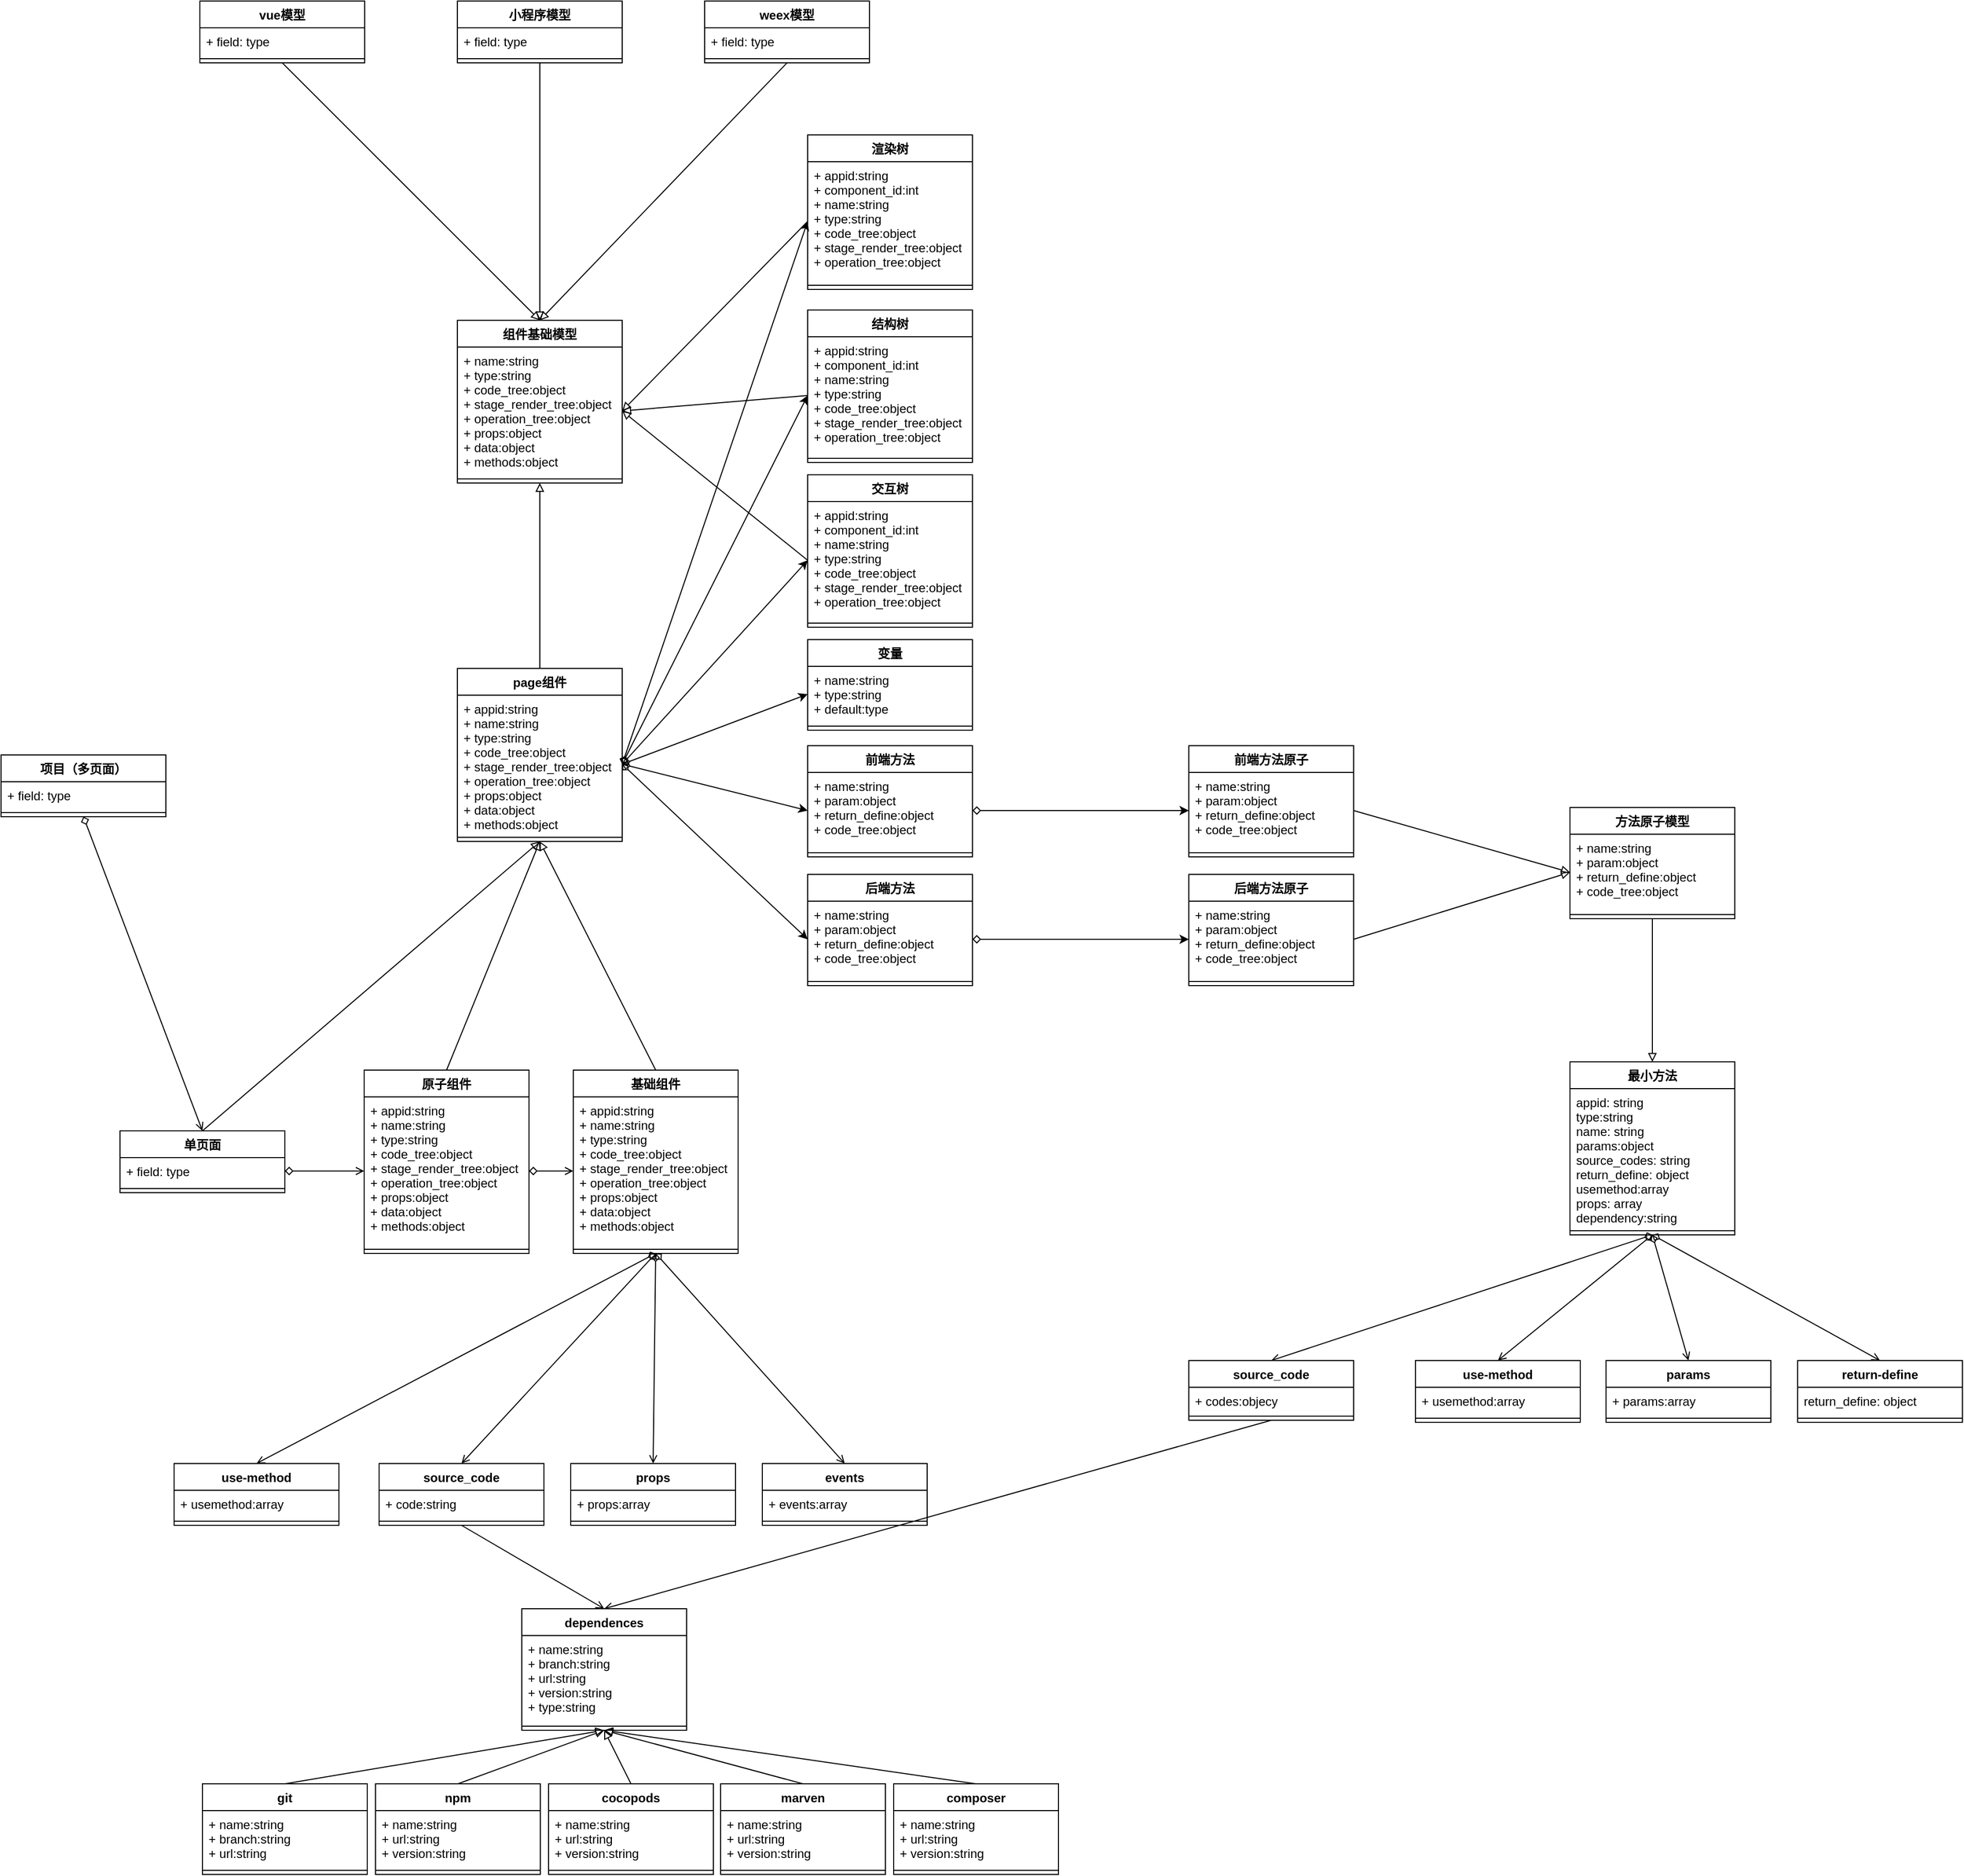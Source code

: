 <mxfile pages="1" version="11.2.9" type="github"><diagram id="1Eqe6gp7ufNqolLLPMNQ" name="第 1 页"><mxGraphModel dx="1113" dy="722" grid="1" gridSize="10" guides="1" tooltips="1" connect="1" arrows="1" fold="1" page="1" pageScale="1" pageWidth="3300" pageHeight="4681" math="0" shadow="0"><root><mxCell id="0"/><mxCell id="1" parent="0"/><mxCell id="p043hV7XD6bVsteUiYf1-1" value="组件基础模型" style="swimlane;fontStyle=1;align=center;verticalAlign=top;childLayout=stackLayout;horizontal=1;startSize=26;horizontalStack=0;resizeParent=1;resizeParentMax=0;resizeLast=0;collapsible=1;marginBottom=0;" vertex="1" parent="1"><mxGeometry x="1670" y="980" width="160" height="158" as="geometry"><mxRectangle x="1670" y="980" width="80" height="26" as="alternateBounds"/></mxGeometry></mxCell><mxCell id="p043hV7XD6bVsteUiYf1-2" value="+ name:string&#10;+ type:string&#10;+ code_tree:object&#10;+ stage_render_tree:object&#10;+ operation_tree:object&#10;+ props:object&#10;+ data:object&#10;+ methods:object" style="text;strokeColor=none;fillColor=none;align=left;verticalAlign=top;spacingLeft=4;spacingRight=4;overflow=hidden;rotatable=0;points=[[0,0.5],[1,0.5]];portConstraint=eastwest;" vertex="1" parent="p043hV7XD6bVsteUiYf1-1"><mxGeometry y="26" width="160" height="124" as="geometry"/></mxCell><mxCell id="p043hV7XD6bVsteUiYf1-3" value="" style="line;strokeWidth=1;fillColor=none;align=left;verticalAlign=middle;spacingTop=-1;spacingLeft=3;spacingRight=3;rotatable=0;labelPosition=right;points=[];portConstraint=eastwest;" vertex="1" parent="p043hV7XD6bVsteUiYf1-1"><mxGeometry y="150" width="160" height="8" as="geometry"/></mxCell><mxCell id="p043hV7XD6bVsteUiYf1-18" style="rounded=0;orthogonalLoop=1;jettySize=auto;html=1;exitX=0.5;exitY=1;exitDx=0;exitDy=0;entryX=0.5;entryY=0;entryDx=0;entryDy=0;endArrow=block;endFill=0;" edge="1" parent="1" source="p043hV7XD6bVsteUiYf1-5" target="p043hV7XD6bVsteUiYf1-1"><mxGeometry relative="1" as="geometry"/></mxCell><mxCell id="p043hV7XD6bVsteUiYf1-5" value="vue模型" style="swimlane;fontStyle=1;align=center;verticalAlign=top;childLayout=stackLayout;horizontal=1;startSize=26;horizontalStack=0;resizeParent=1;resizeParentMax=0;resizeLast=0;collapsible=1;marginBottom=0;" vertex="1" parent="1"><mxGeometry x="1420" y="670" width="160" height="60" as="geometry"><mxRectangle x="1670" y="980" width="80" height="26" as="alternateBounds"/></mxGeometry></mxCell><mxCell id="p043hV7XD6bVsteUiYf1-6" value="+ field: type" style="text;strokeColor=none;fillColor=none;align=left;verticalAlign=top;spacingLeft=4;spacingRight=4;overflow=hidden;rotatable=0;points=[[0,0.5],[1,0.5]];portConstraint=eastwest;" vertex="1" parent="p043hV7XD6bVsteUiYf1-5"><mxGeometry y="26" width="160" height="26" as="geometry"/></mxCell><mxCell id="p043hV7XD6bVsteUiYf1-7" value="" style="line;strokeWidth=1;fillColor=none;align=left;verticalAlign=middle;spacingTop=-1;spacingLeft=3;spacingRight=3;rotatable=0;labelPosition=right;points=[];portConstraint=eastwest;" vertex="1" parent="p043hV7XD6bVsteUiYf1-5"><mxGeometry y="52" width="160" height="8" as="geometry"/></mxCell><mxCell id="p043hV7XD6bVsteUiYf1-20" style="edgeStyle=none;rounded=0;orthogonalLoop=1;jettySize=auto;html=1;exitX=0.5;exitY=1;exitDx=0;exitDy=0;endArrow=block;endFill=0;" edge="1" parent="1" source="p043hV7XD6bVsteUiYf1-9" target="p043hV7XD6bVsteUiYf1-1"><mxGeometry relative="1" as="geometry"/></mxCell><mxCell id="p043hV7XD6bVsteUiYf1-9" value="小程序模型" style="swimlane;fontStyle=1;align=center;verticalAlign=top;childLayout=stackLayout;horizontal=1;startSize=26;horizontalStack=0;resizeParent=1;resizeParentMax=0;resizeLast=0;collapsible=1;marginBottom=0;" vertex="1" parent="1"><mxGeometry x="1670" y="670" width="160" height="60" as="geometry"><mxRectangle x="1670" y="980" width="80" height="26" as="alternateBounds"/></mxGeometry></mxCell><mxCell id="p043hV7XD6bVsteUiYf1-10" value="+ field: type" style="text;strokeColor=none;fillColor=none;align=left;verticalAlign=top;spacingLeft=4;spacingRight=4;overflow=hidden;rotatable=0;points=[[0,0.5],[1,0.5]];portConstraint=eastwest;" vertex="1" parent="p043hV7XD6bVsteUiYf1-9"><mxGeometry y="26" width="160" height="26" as="geometry"/></mxCell><mxCell id="p043hV7XD6bVsteUiYf1-11" value="" style="line;strokeWidth=1;fillColor=none;align=left;verticalAlign=middle;spacingTop=-1;spacingLeft=3;spacingRight=3;rotatable=0;labelPosition=right;points=[];portConstraint=eastwest;" vertex="1" parent="p043hV7XD6bVsteUiYf1-9"><mxGeometry y="52" width="160" height="8" as="geometry"/></mxCell><mxCell id="p043hV7XD6bVsteUiYf1-21" style="edgeStyle=none;rounded=0;orthogonalLoop=1;jettySize=auto;html=1;exitX=0.5;exitY=1;exitDx=0;exitDy=0;endArrow=block;endFill=0;" edge="1" parent="1" source="p043hV7XD6bVsteUiYf1-13"><mxGeometry relative="1" as="geometry"><mxPoint x="1750" y="980" as="targetPoint"/></mxGeometry></mxCell><mxCell id="p043hV7XD6bVsteUiYf1-13" value="weex模型" style="swimlane;fontStyle=1;align=center;verticalAlign=top;childLayout=stackLayout;horizontal=1;startSize=26;horizontalStack=0;resizeParent=1;resizeParentMax=0;resizeLast=0;collapsible=1;marginBottom=0;" vertex="1" parent="1"><mxGeometry x="1910" y="670" width="160" height="60" as="geometry"><mxRectangle x="1670" y="980" width="80" height="26" as="alternateBounds"/></mxGeometry></mxCell><mxCell id="p043hV7XD6bVsteUiYf1-14" value="+ field: type" style="text;strokeColor=none;fillColor=none;align=left;verticalAlign=top;spacingLeft=4;spacingRight=4;overflow=hidden;rotatable=0;points=[[0,0.5],[1,0.5]];portConstraint=eastwest;" vertex="1" parent="p043hV7XD6bVsteUiYf1-13"><mxGeometry y="26" width="160" height="26" as="geometry"/></mxCell><mxCell id="p043hV7XD6bVsteUiYf1-15" value="" style="line;strokeWidth=1;fillColor=none;align=left;verticalAlign=middle;spacingTop=-1;spacingLeft=3;spacingRight=3;rotatable=0;labelPosition=right;points=[];portConstraint=eastwest;" vertex="1" parent="p043hV7XD6bVsteUiYf1-13"><mxGeometry y="52" width="160" height="8" as="geometry"/></mxCell><mxCell id="p043hV7XD6bVsteUiYf1-26" style="edgeStyle=none;rounded=0;orthogonalLoop=1;jettySize=auto;html=1;exitX=0.5;exitY=0;exitDx=0;exitDy=0;entryX=0.5;entryY=1;entryDx=0;entryDy=0;endArrow=block;endFill=0;" edge="1" parent="1" source="p043hV7XD6bVsteUiYf1-22" target="p043hV7XD6bVsteUiYf1-1"><mxGeometry relative="1" as="geometry"><mxPoint x="1750" y="1066" as="targetPoint"/></mxGeometry></mxCell><mxCell id="p043hV7XD6bVsteUiYf1-22" value="page组件" style="swimlane;fontStyle=1;align=center;verticalAlign=top;childLayout=stackLayout;horizontal=1;startSize=26;horizontalStack=0;resizeParent=1;resizeParentMax=0;resizeLast=0;collapsible=1;marginBottom=0;" vertex="1" parent="1"><mxGeometry x="1670" y="1318" width="160" height="168" as="geometry"><mxRectangle x="1670" y="980" width="80" height="26" as="alternateBounds"/></mxGeometry></mxCell><mxCell id="p043hV7XD6bVsteUiYf1-23" value="+ appid:string&#10;+ name:string&#10;+ type:string&#10;+ code_tree:object&#10;+ stage_render_tree:object&#10;+ operation_tree:object&#10;+ props:object&#10;+ data:object&#10;+ methods:object" style="text;strokeColor=none;fillColor=none;align=left;verticalAlign=top;spacingLeft=4;spacingRight=4;overflow=hidden;rotatable=0;points=[[0,0.5],[1,0.5]];portConstraint=eastwest;" vertex="1" parent="p043hV7XD6bVsteUiYf1-22"><mxGeometry y="26" width="160" height="134" as="geometry"/></mxCell><mxCell id="p043hV7XD6bVsteUiYf1-24" value="" style="line;strokeWidth=1;fillColor=none;align=left;verticalAlign=middle;spacingTop=-1;spacingLeft=3;spacingRight=3;rotatable=0;labelPosition=right;points=[];portConstraint=eastwest;" vertex="1" parent="p043hV7XD6bVsteUiYf1-22"><mxGeometry y="160" width="160" height="8" as="geometry"/></mxCell><mxCell id="p043hV7XD6bVsteUiYf1-39" style="edgeStyle=none;rounded=0;orthogonalLoop=1;jettySize=auto;html=1;exitX=0.5;exitY=0;exitDx=0;exitDy=0;entryX=0.5;entryY=1;entryDx=0;entryDy=0;endArrow=block;endFill=0;" edge="1" parent="1" source="p043hV7XD6bVsteUiYf1-27" target="p043hV7XD6bVsteUiYf1-22"><mxGeometry relative="1" as="geometry"><mxPoint x="1754.96" y="1285.012" as="targetPoint"/></mxGeometry></mxCell><mxCell id="p043hV7XD6bVsteUiYf1-27" value="单页面" style="swimlane;fontStyle=1;align=center;verticalAlign=top;childLayout=stackLayout;horizontal=1;startSize=26;horizontalStack=0;resizeParent=1;resizeParentMax=0;resizeLast=0;collapsible=1;marginBottom=0;" vertex="1" parent="1"><mxGeometry x="1342.5" y="1767" width="160" height="60" as="geometry"><mxRectangle x="1670" y="980" width="80" height="26" as="alternateBounds"/></mxGeometry></mxCell><mxCell id="p043hV7XD6bVsteUiYf1-28" value="+ field: type" style="text;strokeColor=none;fillColor=none;align=left;verticalAlign=top;spacingLeft=4;spacingRight=4;overflow=hidden;rotatable=0;points=[[0,0.5],[1,0.5]];portConstraint=eastwest;" vertex="1" parent="p043hV7XD6bVsteUiYf1-27"><mxGeometry y="26" width="160" height="26" as="geometry"/></mxCell><mxCell id="p043hV7XD6bVsteUiYf1-29" value="" style="line;strokeWidth=1;fillColor=none;align=left;verticalAlign=middle;spacingTop=-1;spacingLeft=3;spacingRight=3;rotatable=0;labelPosition=right;points=[];portConstraint=eastwest;" vertex="1" parent="p043hV7XD6bVsteUiYf1-27"><mxGeometry y="52" width="160" height="8" as="geometry"/></mxCell><mxCell id="p043hV7XD6bVsteUiYf1-40" style="edgeStyle=none;rounded=0;orthogonalLoop=1;jettySize=auto;html=1;exitX=0.5;exitY=0;exitDx=0;exitDy=0;endArrow=block;endFill=0;entryX=0.5;entryY=1;entryDx=0;entryDy=0;" edge="1" parent="1" source="p043hV7XD6bVsteUiYf1-31" target="p043hV7XD6bVsteUiYf1-22"><mxGeometry relative="1" as="geometry"><mxPoint x="1750" y="1410" as="targetPoint"/></mxGeometry></mxCell><mxCell id="p043hV7XD6bVsteUiYf1-45" style="edgeStyle=none;rounded=0;orthogonalLoop=1;jettySize=auto;html=1;exitX=1;exitY=0.5;exitDx=0;exitDy=0;entryX=0;entryY=0.5;entryDx=0;entryDy=0;endArrow=open;endFill=0;startArrow=diamond;startFill=0;" edge="1" parent="1" source="p043hV7XD6bVsteUiYf1-32" target="p043hV7XD6bVsteUiYf1-36"><mxGeometry relative="1" as="geometry"/></mxCell><mxCell id="p043hV7XD6bVsteUiYf1-31" value="原子组件" style="swimlane;fontStyle=1;align=center;verticalAlign=top;childLayout=stackLayout;horizontal=1;startSize=26;horizontalStack=0;resizeParent=1;resizeParentMax=0;resizeLast=0;collapsible=1;marginBottom=0;" vertex="1" parent="1"><mxGeometry x="1579.5" y="1708" width="160" height="178" as="geometry"><mxRectangle x="1670" y="980" width="80" height="26" as="alternateBounds"/></mxGeometry></mxCell><mxCell id="p043hV7XD6bVsteUiYf1-32" value="+ appid:string&#10;+ name:string&#10;+ type:string&#10;+ code_tree:object&#10;+ stage_render_tree:object&#10;+ operation_tree:object&#10;+ props:object&#10;+ data:object&#10;+ methods:object" style="text;strokeColor=none;fillColor=none;align=left;verticalAlign=top;spacingLeft=4;spacingRight=4;overflow=hidden;rotatable=0;points=[[0,0.5],[1,0.5]];portConstraint=eastwest;" vertex="1" parent="p043hV7XD6bVsteUiYf1-31"><mxGeometry y="26" width="160" height="144" as="geometry"/></mxCell><mxCell id="p043hV7XD6bVsteUiYf1-33" value="" style="line;strokeWidth=1;fillColor=none;align=left;verticalAlign=middle;spacingTop=-1;spacingLeft=3;spacingRight=3;rotatable=0;labelPosition=right;points=[];portConstraint=eastwest;" vertex="1" parent="p043hV7XD6bVsteUiYf1-31"><mxGeometry y="170" width="160" height="8" as="geometry"/></mxCell><mxCell id="p043hV7XD6bVsteUiYf1-41" style="edgeStyle=none;rounded=0;orthogonalLoop=1;jettySize=auto;html=1;exitX=0.5;exitY=0;exitDx=0;exitDy=0;endArrow=block;endFill=0;entryX=0.5;entryY=1;entryDx=0;entryDy=0;" edge="1" parent="1" source="p043hV7XD6bVsteUiYf1-35" target="p043hV7XD6bVsteUiYf1-22"><mxGeometry relative="1" as="geometry"><mxPoint x="1750" y="1260" as="targetPoint"/></mxGeometry></mxCell><mxCell id="p043hV7XD6bVsteUiYf1-153" style="edgeStyle=none;rounded=0;orthogonalLoop=1;jettySize=auto;html=1;exitX=0.5;exitY=1;exitDx=0;exitDy=0;entryX=0.5;entryY=0;entryDx=0;entryDy=0;startArrow=diamond;startFill=0;endArrow=open;endFill=0;" edge="1" parent="1" source="p043hV7XD6bVsteUiYf1-35" target="p043hV7XD6bVsteUiYf1-150"><mxGeometry relative="1" as="geometry"/></mxCell><mxCell id="p043hV7XD6bVsteUiYf1-154" style="edgeStyle=none;rounded=0;orthogonalLoop=1;jettySize=auto;html=1;exitX=0.5;exitY=1;exitDx=0;exitDy=0;entryX=0.5;entryY=0;entryDx=0;entryDy=0;startArrow=diamond;startFill=0;endArrow=open;endFill=0;" edge="1" parent="1" source="p043hV7XD6bVsteUiYf1-35" target="p043hV7XD6bVsteUiYf1-144"><mxGeometry relative="1" as="geometry"/></mxCell><mxCell id="p043hV7XD6bVsteUiYf1-155" style="edgeStyle=none;rounded=0;orthogonalLoop=1;jettySize=auto;html=1;exitX=0.5;exitY=1;exitDx=0;exitDy=0;entryX=0.5;entryY=0;entryDx=0;entryDy=0;startArrow=diamond;startFill=0;endArrow=open;endFill=0;" edge="1" parent="1" source="p043hV7XD6bVsteUiYf1-35" target="p043hV7XD6bVsteUiYf1-147"><mxGeometry relative="1" as="geometry"/></mxCell><mxCell id="p043hV7XD6bVsteUiYf1-156" style="edgeStyle=none;rounded=0;orthogonalLoop=1;jettySize=auto;html=1;exitX=0.5;exitY=1;exitDx=0;exitDy=0;entryX=0.5;entryY=0;entryDx=0;entryDy=0;startArrow=diamond;startFill=0;endArrow=open;endFill=0;" edge="1" parent="1" source="p043hV7XD6bVsteUiYf1-35" target="p043hV7XD6bVsteUiYf1-141"><mxGeometry relative="1" as="geometry"/></mxCell><mxCell id="p043hV7XD6bVsteUiYf1-35" value="基础组件" style="swimlane;fontStyle=1;align=center;verticalAlign=top;childLayout=stackLayout;horizontal=1;startSize=26;horizontalStack=0;resizeParent=1;resizeParentMax=0;resizeLast=0;collapsible=1;marginBottom=0;" vertex="1" parent="1"><mxGeometry x="1782.5" y="1708" width="160" height="178" as="geometry"><mxRectangle x="1670" y="980" width="80" height="26" as="alternateBounds"/></mxGeometry></mxCell><mxCell id="p043hV7XD6bVsteUiYf1-36" value="+ appid:string&#10;+ name:string&#10;+ type:string&#10;+ code_tree:object&#10;+ stage_render_tree:object&#10;+ operation_tree:object&#10;+ props:object&#10;+ data:object&#10;+ methods:object" style="text;strokeColor=none;fillColor=none;align=left;verticalAlign=top;spacingLeft=4;spacingRight=4;overflow=hidden;rotatable=0;points=[[0,0.5],[1,0.5]];portConstraint=eastwest;" vertex="1" parent="p043hV7XD6bVsteUiYf1-35"><mxGeometry y="26" width="160" height="144" as="geometry"/></mxCell><mxCell id="p043hV7XD6bVsteUiYf1-37" value="" style="line;strokeWidth=1;fillColor=none;align=left;verticalAlign=middle;spacingTop=-1;spacingLeft=3;spacingRight=3;rotatable=0;labelPosition=right;points=[];portConstraint=eastwest;" vertex="1" parent="p043hV7XD6bVsteUiYf1-35"><mxGeometry y="170" width="160" height="8" as="geometry"/></mxCell><mxCell id="p043hV7XD6bVsteUiYf1-42" value="项目（多页面）" style="swimlane;fontStyle=1;align=center;verticalAlign=top;childLayout=stackLayout;horizontal=1;startSize=26;horizontalStack=0;resizeParent=1;resizeParentMax=0;resizeLast=0;collapsible=1;marginBottom=0;" vertex="1" parent="1"><mxGeometry x="1227" y="1402" width="160" height="60" as="geometry"><mxRectangle x="1670" y="980" width="80" height="26" as="alternateBounds"/></mxGeometry></mxCell><mxCell id="p043hV7XD6bVsteUiYf1-43" value="+ field: type" style="text;strokeColor=none;fillColor=none;align=left;verticalAlign=top;spacingLeft=4;spacingRight=4;overflow=hidden;rotatable=0;points=[[0,0.5],[1,0.5]];portConstraint=eastwest;" vertex="1" parent="p043hV7XD6bVsteUiYf1-42"><mxGeometry y="26" width="160" height="26" as="geometry"/></mxCell><mxCell id="p043hV7XD6bVsteUiYf1-44" value="" style="line;strokeWidth=1;fillColor=none;align=left;verticalAlign=middle;spacingTop=-1;spacingLeft=3;spacingRight=3;rotatable=0;labelPosition=right;points=[];portConstraint=eastwest;" vertex="1" parent="p043hV7XD6bVsteUiYf1-42"><mxGeometry y="52" width="160" height="8" as="geometry"/></mxCell><mxCell id="p043hV7XD6bVsteUiYf1-46" style="edgeStyle=none;rounded=0;orthogonalLoop=1;jettySize=auto;html=1;exitX=1;exitY=0.5;exitDx=0;exitDy=0;entryX=0;entryY=0.5;entryDx=0;entryDy=0;startArrow=diamond;startFill=0;endArrow=open;endFill=0;" edge="1" parent="1" source="p043hV7XD6bVsteUiYf1-28" target="p043hV7XD6bVsteUiYf1-32"><mxGeometry relative="1" as="geometry"/></mxCell><mxCell id="p043hV7XD6bVsteUiYf1-47" style="edgeStyle=none;rounded=0;orthogonalLoop=1;jettySize=auto;html=1;exitX=0.5;exitY=1;exitDx=0;exitDy=0;startArrow=diamond;startFill=0;endArrow=open;endFill=0;entryX=0.5;entryY=0;entryDx=0;entryDy=0;" edge="1" parent="1" source="p043hV7XD6bVsteUiYf1-42" target="p043hV7XD6bVsteUiYf1-27"><mxGeometry relative="1" as="geometry"/></mxCell><mxCell id="p043hV7XD6bVsteUiYf1-48" value="变量" style="swimlane;fontStyle=1;align=center;verticalAlign=top;childLayout=stackLayout;horizontal=1;startSize=26;horizontalStack=0;resizeParent=1;resizeParentMax=0;resizeLast=0;collapsible=1;marginBottom=0;" vertex="1" parent="1"><mxGeometry x="2010" y="1290" width="160" height="88" as="geometry"><mxRectangle x="1670" y="980" width="80" height="26" as="alternateBounds"/></mxGeometry></mxCell><mxCell id="p043hV7XD6bVsteUiYf1-49" value="+ name:string&#10;+ type:string&#10;+ default:type" style="text;strokeColor=none;fillColor=none;align=left;verticalAlign=top;spacingLeft=4;spacingRight=4;overflow=hidden;rotatable=0;points=[[0,0.5],[1,0.5]];portConstraint=eastwest;" vertex="1" parent="p043hV7XD6bVsteUiYf1-48"><mxGeometry y="26" width="160" height="54" as="geometry"/></mxCell><mxCell id="p043hV7XD6bVsteUiYf1-50" value="" style="line;strokeWidth=1;fillColor=none;align=left;verticalAlign=middle;spacingTop=-1;spacingLeft=3;spacingRight=3;rotatable=0;labelPosition=right;points=[];portConstraint=eastwest;" vertex="1" parent="p043hV7XD6bVsteUiYf1-48"><mxGeometry y="80" width="160" height="8" as="geometry"/></mxCell><mxCell id="p043hV7XD6bVsteUiYf1-51" value="前端方法" style="swimlane;fontStyle=1;align=center;verticalAlign=top;childLayout=stackLayout;horizontal=1;startSize=26;horizontalStack=0;resizeParent=1;resizeParentMax=0;resizeLast=0;collapsible=1;marginBottom=0;" vertex="1" parent="1"><mxGeometry x="2010" y="1393" width="160" height="108" as="geometry"><mxRectangle x="1670" y="980" width="80" height="26" as="alternateBounds"/></mxGeometry></mxCell><mxCell id="p043hV7XD6bVsteUiYf1-52" value="+ name:string&#10;+ param:object&#10;+ return_define:object&#10;+ code_tree:object" style="text;strokeColor=none;fillColor=none;align=left;verticalAlign=top;spacingLeft=4;spacingRight=4;overflow=hidden;rotatable=0;points=[[0,0.5],[1,0.5]];portConstraint=eastwest;" vertex="1" parent="p043hV7XD6bVsteUiYf1-51"><mxGeometry y="26" width="160" height="74" as="geometry"/></mxCell><mxCell id="p043hV7XD6bVsteUiYf1-53" value="" style="line;strokeWidth=1;fillColor=none;align=left;verticalAlign=middle;spacingTop=-1;spacingLeft=3;spacingRight=3;rotatable=0;labelPosition=right;points=[];portConstraint=eastwest;" vertex="1" parent="p043hV7XD6bVsteUiYf1-51"><mxGeometry y="100" width="160" height="8" as="geometry"/></mxCell><mxCell id="p043hV7XD6bVsteUiYf1-54" value="后端方法" style="swimlane;fontStyle=1;align=center;verticalAlign=top;childLayout=stackLayout;horizontal=1;startSize=26;horizontalStack=0;resizeParent=1;resizeParentMax=0;resizeLast=0;collapsible=1;marginBottom=0;" vertex="1" parent="1"><mxGeometry x="2010" y="1518" width="160" height="108" as="geometry"><mxRectangle x="1670" y="980" width="80" height="26" as="alternateBounds"/></mxGeometry></mxCell><mxCell id="p043hV7XD6bVsteUiYf1-55" value="+ name:string&#10;+ param:object&#10;+ return_define:object&#10;+ code_tree:object" style="text;strokeColor=none;fillColor=none;align=left;verticalAlign=top;spacingLeft=4;spacingRight=4;overflow=hidden;rotatable=0;points=[[0,0.5],[1,0.5]];portConstraint=eastwest;" vertex="1" parent="p043hV7XD6bVsteUiYf1-54"><mxGeometry y="26" width="160" height="74" as="geometry"/></mxCell><mxCell id="p043hV7XD6bVsteUiYf1-56" value="" style="line;strokeWidth=1;fillColor=none;align=left;verticalAlign=middle;spacingTop=-1;spacingLeft=3;spacingRight=3;rotatable=0;labelPosition=right;points=[];portConstraint=eastwest;" vertex="1" parent="p043hV7XD6bVsteUiYf1-54"><mxGeometry y="100" width="160" height="8" as="geometry"/></mxCell><mxCell id="p043hV7XD6bVsteUiYf1-57" value="交互树" style="swimlane;fontStyle=1;align=center;verticalAlign=top;childLayout=stackLayout;horizontal=1;startSize=26;horizontalStack=0;resizeParent=1;resizeParentMax=0;resizeLast=0;collapsible=1;marginBottom=0;" vertex="1" parent="1"><mxGeometry x="2010" y="1130" width="160" height="148" as="geometry"><mxRectangle x="1670" y="980" width="80" height="26" as="alternateBounds"/></mxGeometry></mxCell><mxCell id="p043hV7XD6bVsteUiYf1-58" value="+ appid:string&#10;+ component_id:int&#10;+ name:string&#10;+ type:string&#10;+ code_tree:object&#10;+ stage_render_tree:object&#10;+ operation_tree:object" style="text;strokeColor=none;fillColor=none;align=left;verticalAlign=top;spacingLeft=4;spacingRight=4;overflow=hidden;rotatable=0;points=[[0,0.5],[1,0.5]];portConstraint=eastwest;" vertex="1" parent="p043hV7XD6bVsteUiYf1-57"><mxGeometry y="26" width="160" height="114" as="geometry"/></mxCell><mxCell id="p043hV7XD6bVsteUiYf1-59" value="" style="line;strokeWidth=1;fillColor=none;align=left;verticalAlign=middle;spacingTop=-1;spacingLeft=3;spacingRight=3;rotatable=0;labelPosition=right;points=[];portConstraint=eastwest;" vertex="1" parent="p043hV7XD6bVsteUiYf1-57"><mxGeometry y="140" width="160" height="8" as="geometry"/></mxCell><mxCell id="p043hV7XD6bVsteUiYf1-60" value="结构树" style="swimlane;fontStyle=1;align=center;verticalAlign=top;childLayout=stackLayout;horizontal=1;startSize=26;horizontalStack=0;resizeParent=1;resizeParentMax=0;resizeLast=0;collapsible=1;marginBottom=0;" vertex="1" parent="1"><mxGeometry x="2010" y="970" width="160" height="148" as="geometry"><mxRectangle x="1670" y="980" width="80" height="26" as="alternateBounds"/></mxGeometry></mxCell><mxCell id="p043hV7XD6bVsteUiYf1-61" value="+ appid:string&#10;+ component_id:int&#10;+ name:string&#10;+ type:string&#10;+ code_tree:object&#10;+ stage_render_tree:object&#10;+ operation_tree:object" style="text;strokeColor=none;fillColor=none;align=left;verticalAlign=top;spacingLeft=4;spacingRight=4;overflow=hidden;rotatable=0;points=[[0,0.5],[1,0.5]];portConstraint=eastwest;" vertex="1" parent="p043hV7XD6bVsteUiYf1-60"><mxGeometry y="26" width="160" height="114" as="geometry"/></mxCell><mxCell id="p043hV7XD6bVsteUiYf1-62" value="" style="line;strokeWidth=1;fillColor=none;align=left;verticalAlign=middle;spacingTop=-1;spacingLeft=3;spacingRight=3;rotatable=0;labelPosition=right;points=[];portConstraint=eastwest;" vertex="1" parent="p043hV7XD6bVsteUiYf1-60"><mxGeometry y="140" width="160" height="8" as="geometry"/></mxCell><mxCell id="p043hV7XD6bVsteUiYf1-63" value="渲染树" style="swimlane;fontStyle=1;align=center;verticalAlign=top;childLayout=stackLayout;horizontal=1;startSize=26;horizontalStack=0;resizeParent=1;resizeParentMax=0;resizeLast=0;collapsible=1;marginBottom=0;" vertex="1" parent="1"><mxGeometry x="2010" y="800" width="160" height="150" as="geometry"><mxRectangle x="1670" y="980" width="80" height="26" as="alternateBounds"/></mxGeometry></mxCell><mxCell id="p043hV7XD6bVsteUiYf1-64" value="+ appid:string&#10;+ component_id:int&#10;+ name:string&#10;+ type:string&#10;+ code_tree:object&#10;+ stage_render_tree:object&#10;+ operation_tree:object" style="text;strokeColor=none;fillColor=none;align=left;verticalAlign=top;spacingLeft=4;spacingRight=4;overflow=hidden;rotatable=0;points=[[0,0.5],[1,0.5]];portConstraint=eastwest;" vertex="1" parent="p043hV7XD6bVsteUiYf1-63"><mxGeometry y="26" width="160" height="116" as="geometry"/></mxCell><mxCell id="p043hV7XD6bVsteUiYf1-65" value="" style="line;strokeWidth=1;fillColor=none;align=left;verticalAlign=middle;spacingTop=-1;spacingLeft=3;spacingRight=3;rotatable=0;labelPosition=right;points=[];portConstraint=eastwest;" vertex="1" parent="p043hV7XD6bVsteUiYf1-63"><mxGeometry y="142" width="160" height="8" as="geometry"/></mxCell><mxCell id="p043hV7XD6bVsteUiYf1-66" style="edgeStyle=none;rounded=0;orthogonalLoop=1;jettySize=auto;html=1;exitX=0;exitY=0.5;exitDx=0;exitDy=0;entryX=1;entryY=0.5;entryDx=0;entryDy=0;startArrow=none;startFill=0;endArrow=block;endFill=0;" edge="1" parent="1" source="p043hV7XD6bVsteUiYf1-64" target="p043hV7XD6bVsteUiYf1-2"><mxGeometry relative="1" as="geometry"/></mxCell><mxCell id="p043hV7XD6bVsteUiYf1-67" style="edgeStyle=none;rounded=0;orthogonalLoop=1;jettySize=auto;html=1;exitX=0;exitY=0.5;exitDx=0;exitDy=0;startArrow=none;startFill=0;endArrow=block;endFill=0;entryX=1;entryY=0.5;entryDx=0;entryDy=0;" edge="1" parent="1" source="p043hV7XD6bVsteUiYf1-61" target="p043hV7XD6bVsteUiYf1-2"><mxGeometry relative="1" as="geometry"><mxPoint x="1830" y="1020" as="targetPoint"/></mxGeometry></mxCell><mxCell id="p043hV7XD6bVsteUiYf1-68" style="edgeStyle=none;rounded=0;orthogonalLoop=1;jettySize=auto;html=1;exitX=0;exitY=0.5;exitDx=0;exitDy=0;startArrow=none;startFill=0;endArrow=block;endFill=0;entryX=1;entryY=0.5;entryDx=0;entryDy=0;" edge="1" parent="1" source="p043hV7XD6bVsteUiYf1-58" target="p043hV7XD6bVsteUiYf1-2"><mxGeometry relative="1" as="geometry"><mxPoint x="1830" y="1020" as="targetPoint"/></mxGeometry></mxCell><mxCell id="p043hV7XD6bVsteUiYf1-69" style="edgeStyle=none;rounded=0;orthogonalLoop=1;jettySize=auto;html=1;exitX=0;exitY=0.5;exitDx=0;exitDy=0;entryX=1;entryY=0.5;entryDx=0;entryDy=0;startArrow=classic;startFill=1;endArrow=diamond;endFill=0;" edge="1" parent="1" source="p043hV7XD6bVsteUiYf1-64" target="p043hV7XD6bVsteUiYf1-23"><mxGeometry relative="1" as="geometry"/></mxCell><mxCell id="p043hV7XD6bVsteUiYf1-75" value="前端方法原子" style="swimlane;fontStyle=1;align=center;verticalAlign=top;childLayout=stackLayout;horizontal=1;startSize=26;horizontalStack=0;resizeParent=1;resizeParentMax=0;resizeLast=0;collapsible=1;marginBottom=0;" vertex="1" parent="1"><mxGeometry x="2380" y="1393" width="160" height="108" as="geometry"><mxRectangle x="1670" y="980" width="80" height="26" as="alternateBounds"/></mxGeometry></mxCell><mxCell id="p043hV7XD6bVsteUiYf1-76" value="+ name:string&#10;+ param:object&#10;+ return_define:object&#10;+ code_tree:object" style="text;strokeColor=none;fillColor=none;align=left;verticalAlign=top;spacingLeft=4;spacingRight=4;overflow=hidden;rotatable=0;points=[[0,0.5],[1,0.5]];portConstraint=eastwest;" vertex="1" parent="p043hV7XD6bVsteUiYf1-75"><mxGeometry y="26" width="160" height="74" as="geometry"/></mxCell><mxCell id="p043hV7XD6bVsteUiYf1-77" value="" style="line;strokeWidth=1;fillColor=none;align=left;verticalAlign=middle;spacingTop=-1;spacingLeft=3;spacingRight=3;rotatable=0;labelPosition=right;points=[];portConstraint=eastwest;" vertex="1" parent="p043hV7XD6bVsteUiYf1-75"><mxGeometry y="100" width="160" height="8" as="geometry"/></mxCell><mxCell id="p043hV7XD6bVsteUiYf1-78" value="后端方法原子" style="swimlane;fontStyle=1;align=center;verticalAlign=top;childLayout=stackLayout;horizontal=1;startSize=26;horizontalStack=0;resizeParent=1;resizeParentMax=0;resizeLast=0;collapsible=1;marginBottom=0;" vertex="1" parent="1"><mxGeometry x="2380" y="1518" width="160" height="108" as="geometry"><mxRectangle x="1670" y="980" width="80" height="26" as="alternateBounds"/></mxGeometry></mxCell><mxCell id="p043hV7XD6bVsteUiYf1-79" value="+ name:string&#10;+ param:object&#10;+ return_define:object&#10;+ code_tree:object" style="text;strokeColor=none;fillColor=none;align=left;verticalAlign=top;spacingLeft=4;spacingRight=4;overflow=hidden;rotatable=0;points=[[0,0.5],[1,0.5]];portConstraint=eastwest;" vertex="1" parent="p043hV7XD6bVsteUiYf1-78"><mxGeometry y="26" width="160" height="74" as="geometry"/></mxCell><mxCell id="p043hV7XD6bVsteUiYf1-80" value="" style="line;strokeWidth=1;fillColor=none;align=left;verticalAlign=middle;spacingTop=-1;spacingLeft=3;spacingRight=3;rotatable=0;labelPosition=right;points=[];portConstraint=eastwest;" vertex="1" parent="p043hV7XD6bVsteUiYf1-78"><mxGeometry y="100" width="160" height="8" as="geometry"/></mxCell><mxCell id="p043hV7XD6bVsteUiYf1-84" value="方法原子模型" style="swimlane;fontStyle=1;align=center;verticalAlign=top;childLayout=stackLayout;horizontal=1;startSize=26;horizontalStack=0;resizeParent=1;resizeParentMax=0;resizeLast=0;collapsible=1;marginBottom=0;" vertex="1" parent="1"><mxGeometry x="2750" y="1453" width="160" height="108" as="geometry"><mxRectangle x="1670" y="980" width="80" height="26" as="alternateBounds"/></mxGeometry></mxCell><mxCell id="p043hV7XD6bVsteUiYf1-85" value="+ name:string&#10;+ param:object&#10;+ return_define:object&#10;+ code_tree:object" style="text;strokeColor=none;fillColor=none;align=left;verticalAlign=top;spacingLeft=4;spacingRight=4;overflow=hidden;rotatable=0;points=[[0,0.5],[1,0.5]];portConstraint=eastwest;" vertex="1" parent="p043hV7XD6bVsteUiYf1-84"><mxGeometry y="26" width="160" height="74" as="geometry"/></mxCell><mxCell id="p043hV7XD6bVsteUiYf1-86" value="" style="line;strokeWidth=1;fillColor=none;align=left;verticalAlign=middle;spacingTop=-1;spacingLeft=3;spacingRight=3;rotatable=0;labelPosition=right;points=[];portConstraint=eastwest;" vertex="1" parent="p043hV7XD6bVsteUiYf1-84"><mxGeometry y="100" width="160" height="8" as="geometry"/></mxCell><mxCell id="p043hV7XD6bVsteUiYf1-87" style="edgeStyle=none;rounded=0;orthogonalLoop=1;jettySize=auto;html=1;exitX=1;exitY=0.5;exitDx=0;exitDy=0;entryX=0;entryY=0.5;entryDx=0;entryDy=0;startArrow=none;startFill=0;endArrow=block;endFill=0;" edge="1" parent="1" source="p043hV7XD6bVsteUiYf1-76" target="p043hV7XD6bVsteUiYf1-85"><mxGeometry relative="1" as="geometry"/></mxCell><mxCell id="p043hV7XD6bVsteUiYf1-88" style="edgeStyle=none;rounded=0;orthogonalLoop=1;jettySize=auto;html=1;exitX=1;exitY=0.5;exitDx=0;exitDy=0;startArrow=none;startFill=0;endArrow=block;endFill=0;entryX=0;entryY=0.5;entryDx=0;entryDy=0;" edge="1" parent="1" source="p043hV7XD6bVsteUiYf1-79" target="p043hV7XD6bVsteUiYf1-85"><mxGeometry relative="1" as="geometry"><mxPoint x="2750" y="1490" as="targetPoint"/></mxGeometry></mxCell><mxCell id="p043hV7XD6bVsteUiYf1-90" style="edgeStyle=none;rounded=0;orthogonalLoop=1;jettySize=auto;html=1;exitX=0;exitY=0.5;exitDx=0;exitDy=0;startArrow=classic;startFill=1;endArrow=diamond;endFill=0;entryX=1;entryY=0.5;entryDx=0;entryDy=0;" edge="1" parent="1" source="p043hV7XD6bVsteUiYf1-61" target="p043hV7XD6bVsteUiYf1-23"><mxGeometry relative="1" as="geometry"><mxPoint x="1830" y="1330" as="targetPoint"/></mxGeometry></mxCell><mxCell id="p043hV7XD6bVsteUiYf1-91" style="edgeStyle=none;rounded=0;orthogonalLoop=1;jettySize=auto;html=1;exitX=0;exitY=0.5;exitDx=0;exitDy=0;startArrow=classic;startFill=1;endArrow=diamond;endFill=0;entryX=1;entryY=0.5;entryDx=0;entryDy=0;" edge="1" parent="1" source="p043hV7XD6bVsteUiYf1-58" target="p043hV7XD6bVsteUiYf1-23"><mxGeometry relative="1" as="geometry"><mxPoint x="1830" y="1330" as="targetPoint"/></mxGeometry></mxCell><mxCell id="p043hV7XD6bVsteUiYf1-92" style="edgeStyle=none;rounded=0;orthogonalLoop=1;jettySize=auto;html=1;exitX=0;exitY=0.5;exitDx=0;exitDy=0;startArrow=classic;startFill=1;endArrow=diamond;endFill=0;entryX=1;entryY=0.5;entryDx=0;entryDy=0;" edge="1" parent="1" source="p043hV7XD6bVsteUiYf1-49" target="p043hV7XD6bVsteUiYf1-23"><mxGeometry relative="1" as="geometry"><mxPoint x="1830" y="1330" as="targetPoint"/></mxGeometry></mxCell><mxCell id="p043hV7XD6bVsteUiYf1-93" style="edgeStyle=none;rounded=0;orthogonalLoop=1;jettySize=auto;html=1;exitX=0;exitY=0.5;exitDx=0;exitDy=0;entryX=1;entryY=0.5;entryDx=0;entryDy=0;startArrow=classic;startFill=1;endArrow=diamond;endFill=0;" edge="1" parent="1" source="p043hV7XD6bVsteUiYf1-52" target="p043hV7XD6bVsteUiYf1-23"><mxGeometry relative="1" as="geometry"/></mxCell><mxCell id="p043hV7XD6bVsteUiYf1-94" style="edgeStyle=none;rounded=0;orthogonalLoop=1;jettySize=auto;html=1;exitX=0;exitY=0.5;exitDx=0;exitDy=0;startArrow=classic;startFill=1;endArrow=diamond;endFill=0;entryX=1;entryY=0.5;entryDx=0;entryDy=0;" edge="1" parent="1" source="p043hV7XD6bVsteUiYf1-55" target="p043hV7XD6bVsteUiYf1-23"><mxGeometry relative="1" as="geometry"><mxPoint x="1830" y="1330" as="targetPoint"/></mxGeometry></mxCell><mxCell id="p043hV7XD6bVsteUiYf1-96" style="edgeStyle=none;rounded=0;orthogonalLoop=1;jettySize=auto;html=1;exitX=0;exitY=0.5;exitDx=0;exitDy=0;entryX=1;entryY=0.5;entryDx=0;entryDy=0;startArrow=classic;startFill=1;endArrow=diamond;endFill=0;" edge="1" parent="1" source="p043hV7XD6bVsteUiYf1-76" target="p043hV7XD6bVsteUiYf1-52"><mxGeometry relative="1" as="geometry"/></mxCell><mxCell id="p043hV7XD6bVsteUiYf1-97" style="edgeStyle=none;rounded=0;orthogonalLoop=1;jettySize=auto;html=1;exitX=0;exitY=0.5;exitDx=0;exitDy=0;entryX=1;entryY=0.5;entryDx=0;entryDy=0;startArrow=classic;startFill=1;endArrow=diamond;endFill=0;" edge="1" parent="1" source="p043hV7XD6bVsteUiYf1-79" target="p043hV7XD6bVsteUiYf1-55"><mxGeometry relative="1" as="geometry"/></mxCell><mxCell id="p043hV7XD6bVsteUiYf1-101" style="edgeStyle=none;rounded=0;orthogonalLoop=1;jettySize=auto;html=1;exitX=0.5;exitY=0;exitDx=0;exitDy=0;entryX=0.5;entryY=1;entryDx=0;entryDy=0;startArrow=block;startFill=0;endArrow=none;endFill=0;" edge="1" parent="1" source="p043hV7XD6bVsteUiYf1-98" target="p043hV7XD6bVsteUiYf1-84"><mxGeometry relative="1" as="geometry"/></mxCell><mxCell id="p043hV7XD6bVsteUiYf1-117" style="edgeStyle=none;rounded=0;orthogonalLoop=1;jettySize=auto;html=1;exitX=0.5;exitY=1;exitDx=0;exitDy=0;entryX=0.5;entryY=0;entryDx=0;entryDy=0;startArrow=diamond;startFill=0;endArrow=open;endFill=0;" edge="1" parent="1" source="p043hV7XD6bVsteUiYf1-98" target="p043hV7XD6bVsteUiYf1-111"><mxGeometry relative="1" as="geometry"/></mxCell><mxCell id="p043hV7XD6bVsteUiYf1-119" style="edgeStyle=none;rounded=0;orthogonalLoop=1;jettySize=auto;html=1;exitX=0.5;exitY=1;exitDx=0;exitDy=0;entryX=0.5;entryY=0;entryDx=0;entryDy=0;startArrow=diamond;startFill=0;endArrow=open;endFill=0;" edge="1" parent="1" source="p043hV7XD6bVsteUiYf1-98" target="p043hV7XD6bVsteUiYf1-108"><mxGeometry relative="1" as="geometry"/></mxCell><mxCell id="p043hV7XD6bVsteUiYf1-98" value="最小方法" style="swimlane;fontStyle=1;align=center;verticalAlign=top;childLayout=stackLayout;horizontal=1;startSize=26;horizontalStack=0;resizeParent=1;resizeParentMax=0;resizeLast=0;collapsible=1;marginBottom=0;" vertex="1" parent="1"><mxGeometry x="2750" y="1700" width="160" height="168" as="geometry"><mxRectangle x="1670" y="980" width="80" height="26" as="alternateBounds"/></mxGeometry></mxCell><mxCell id="p043hV7XD6bVsteUiYf1-99" value="appid: string&#10;  type:string&#10;  name: string&#10;  params:object&#10;  source_codes: string&#10;  return_define: object&#10;  usemethod:array&#10;  props: array&#10;  dependency:string" style="text;strokeColor=none;fillColor=none;align=left;verticalAlign=top;spacingLeft=4;spacingRight=4;overflow=hidden;rotatable=0;points=[[0,0.5],[1,0.5]];portConstraint=eastwest;" vertex="1" parent="p043hV7XD6bVsteUiYf1-98"><mxGeometry y="26" width="160" height="134" as="geometry"/></mxCell><mxCell id="p043hV7XD6bVsteUiYf1-100" value="" style="line;strokeWidth=1;fillColor=none;align=left;verticalAlign=middle;spacingTop=-1;spacingLeft=3;spacingRight=3;rotatable=0;labelPosition=right;points=[];portConstraint=eastwest;" vertex="1" parent="p043hV7XD6bVsteUiYf1-98"><mxGeometry y="160" width="160" height="8" as="geometry"/></mxCell><mxCell id="p043hV7XD6bVsteUiYf1-114" style="edgeStyle=none;rounded=0;orthogonalLoop=1;jettySize=auto;html=1;exitX=0.5;exitY=0;exitDx=0;exitDy=0;entryX=0.5;entryY=1;entryDx=0;entryDy=0;startArrow=open;startFill=0;endArrow=diamond;endFill=0;" edge="1" parent="1" source="p043hV7XD6bVsteUiYf1-102" target="p043hV7XD6bVsteUiYf1-98"><mxGeometry relative="1" as="geometry"/></mxCell><mxCell id="p043hV7XD6bVsteUiYf1-102" value="use-method" style="swimlane;fontStyle=1;align=center;verticalAlign=top;childLayout=stackLayout;horizontal=1;startSize=26;horizontalStack=0;resizeParent=1;resizeParentMax=0;resizeLast=0;collapsible=1;marginBottom=0;" vertex="1" parent="1"><mxGeometry x="2600" y="1990" width="160" height="60" as="geometry"><mxRectangle x="1670" y="980" width="80" height="26" as="alternateBounds"/></mxGeometry></mxCell><mxCell id="p043hV7XD6bVsteUiYf1-103" value="+ usemethod:array" style="text;strokeColor=none;fillColor=none;align=left;verticalAlign=top;spacingLeft=4;spacingRight=4;overflow=hidden;rotatable=0;points=[[0,0.5],[1,0.5]];portConstraint=eastwest;" vertex="1" parent="p043hV7XD6bVsteUiYf1-102"><mxGeometry y="26" width="160" height="26" as="geometry"/></mxCell><mxCell id="p043hV7XD6bVsteUiYf1-104" value="" style="line;strokeWidth=1;fillColor=none;align=left;verticalAlign=middle;spacingTop=-1;spacingLeft=3;spacingRight=3;rotatable=0;labelPosition=right;points=[];portConstraint=eastwest;" vertex="1" parent="p043hV7XD6bVsteUiYf1-102"><mxGeometry y="52" width="160" height="8" as="geometry"/></mxCell><mxCell id="p043hV7XD6bVsteUiYf1-115" style="edgeStyle=none;rounded=0;orthogonalLoop=1;jettySize=auto;html=1;exitX=0.5;exitY=0;exitDx=0;exitDy=0;entryX=0.5;entryY=1;entryDx=0;entryDy=0;startArrow=open;startFill=0;endArrow=diamond;endFill=0;" edge="1" parent="1" source="p043hV7XD6bVsteUiYf1-105" target="p043hV7XD6bVsteUiYf1-98"><mxGeometry relative="1" as="geometry"/></mxCell><mxCell id="p043hV7XD6bVsteUiYf1-105" value="params" style="swimlane;fontStyle=1;align=center;verticalAlign=top;childLayout=stackLayout;horizontal=1;startSize=26;horizontalStack=0;resizeParent=1;resizeParentMax=0;resizeLast=0;collapsible=1;marginBottom=0;" vertex="1" parent="1"><mxGeometry x="2785" y="1990" width="160" height="60" as="geometry"><mxRectangle x="1670" y="980" width="80" height="26" as="alternateBounds"/></mxGeometry></mxCell><mxCell id="p043hV7XD6bVsteUiYf1-106" value="+ params:array" style="text;strokeColor=none;fillColor=none;align=left;verticalAlign=top;spacingLeft=4;spacingRight=4;overflow=hidden;rotatable=0;points=[[0,0.5],[1,0.5]];portConstraint=eastwest;" vertex="1" parent="p043hV7XD6bVsteUiYf1-105"><mxGeometry y="26" width="160" height="26" as="geometry"/></mxCell><mxCell id="p043hV7XD6bVsteUiYf1-107" value="" style="line;strokeWidth=1;fillColor=none;align=left;verticalAlign=middle;spacingTop=-1;spacingLeft=3;spacingRight=3;rotatable=0;labelPosition=right;points=[];portConstraint=eastwest;" vertex="1" parent="p043hV7XD6bVsteUiYf1-105"><mxGeometry y="52" width="160" height="8" as="geometry"/></mxCell><mxCell id="p043hV7XD6bVsteUiYf1-123" style="edgeStyle=none;rounded=0;orthogonalLoop=1;jettySize=auto;html=1;exitX=0.5;exitY=1;exitDx=0;exitDy=0;entryX=0.5;entryY=0;entryDx=0;entryDy=0;startArrow=none;startFill=0;endArrow=open;endFill=0;" edge="1" parent="1" source="p043hV7XD6bVsteUiYf1-108" target="p043hV7XD6bVsteUiYf1-120"><mxGeometry relative="1" as="geometry"/></mxCell><mxCell id="p043hV7XD6bVsteUiYf1-108" value="source_code" style="swimlane;fontStyle=1;align=center;verticalAlign=top;childLayout=stackLayout;horizontal=1;startSize=26;horizontalStack=0;resizeParent=1;resizeParentMax=0;resizeLast=0;collapsible=1;marginBottom=0;" vertex="1" parent="1"><mxGeometry x="2380" y="1990" width="160" height="58" as="geometry"><mxRectangle x="1670" y="980" width="80" height="26" as="alternateBounds"/></mxGeometry></mxCell><mxCell id="p043hV7XD6bVsteUiYf1-109" value="+ codes:objecy" style="text;strokeColor=none;fillColor=none;align=left;verticalAlign=top;spacingLeft=4;spacingRight=4;overflow=hidden;rotatable=0;points=[[0,0.5],[1,0.5]];portConstraint=eastwest;" vertex="1" parent="p043hV7XD6bVsteUiYf1-108"><mxGeometry y="26" width="160" height="24" as="geometry"/></mxCell><mxCell id="p043hV7XD6bVsteUiYf1-110" value="" style="line;strokeWidth=1;fillColor=none;align=left;verticalAlign=middle;spacingTop=-1;spacingLeft=3;spacingRight=3;rotatable=0;labelPosition=right;points=[];portConstraint=eastwest;" vertex="1" parent="p043hV7XD6bVsteUiYf1-108"><mxGeometry y="50" width="160" height="8" as="geometry"/></mxCell><mxCell id="p043hV7XD6bVsteUiYf1-111" value="return-define" style="swimlane;fontStyle=1;align=center;verticalAlign=top;childLayout=stackLayout;horizontal=1;startSize=26;horizontalStack=0;resizeParent=1;resizeParentMax=0;resizeLast=0;collapsible=1;marginBottom=0;" vertex="1" parent="1"><mxGeometry x="2971" y="1990" width="160" height="60" as="geometry"><mxRectangle x="1670" y="980" width="80" height="26" as="alternateBounds"/></mxGeometry></mxCell><mxCell id="p043hV7XD6bVsteUiYf1-112" value="return_define: object" style="text;strokeColor=none;fillColor=none;align=left;verticalAlign=top;spacingLeft=4;spacingRight=4;overflow=hidden;rotatable=0;points=[[0,0.5],[1,0.5]];portConstraint=eastwest;" vertex="1" parent="p043hV7XD6bVsteUiYf1-111"><mxGeometry y="26" width="160" height="26" as="geometry"/></mxCell><mxCell id="p043hV7XD6bVsteUiYf1-113" value="" style="line;strokeWidth=1;fillColor=none;align=left;verticalAlign=middle;spacingTop=-1;spacingLeft=3;spacingRight=3;rotatable=0;labelPosition=right;points=[];portConstraint=eastwest;" vertex="1" parent="p043hV7XD6bVsteUiYf1-111"><mxGeometry y="52" width="160" height="8" as="geometry"/></mxCell><mxCell id="p043hV7XD6bVsteUiYf1-136" style="edgeStyle=none;rounded=0;orthogonalLoop=1;jettySize=auto;html=1;exitX=0.5;exitY=1;exitDx=0;exitDy=0;entryX=0.5;entryY=0;entryDx=0;entryDy=0;startArrow=block;startFill=0;endArrow=none;endFill=0;" edge="1" parent="1" source="p043hV7XD6bVsteUiYf1-120" target="p043hV7XD6bVsteUiYf1-124"><mxGeometry relative="1" as="geometry"/></mxCell><mxCell id="p043hV7XD6bVsteUiYf1-138" style="edgeStyle=none;rounded=0;orthogonalLoop=1;jettySize=auto;html=1;exitX=0.5;exitY=1;exitDx=0;exitDy=0;entryX=0.5;entryY=0;entryDx=0;entryDy=0;startArrow=block;startFill=0;endArrow=none;endFill=0;" edge="1" parent="1" source="p043hV7XD6bVsteUiYf1-120" target="p043hV7XD6bVsteUiYf1-127"><mxGeometry relative="1" as="geometry"/></mxCell><mxCell id="p043hV7XD6bVsteUiYf1-139" style="edgeStyle=none;rounded=0;orthogonalLoop=1;jettySize=auto;html=1;exitX=0.5;exitY=1;exitDx=0;exitDy=0;entryX=0.5;entryY=0;entryDx=0;entryDy=0;startArrow=block;startFill=0;endArrow=none;endFill=0;" edge="1" parent="1" source="p043hV7XD6bVsteUiYf1-120" target="p043hV7XD6bVsteUiYf1-130"><mxGeometry relative="1" as="geometry"/></mxCell><mxCell id="p043hV7XD6bVsteUiYf1-140" style="edgeStyle=none;rounded=0;orthogonalLoop=1;jettySize=auto;html=1;exitX=0.5;exitY=1;exitDx=0;exitDy=0;entryX=0.5;entryY=0;entryDx=0;entryDy=0;startArrow=block;startFill=0;endArrow=none;endFill=0;" edge="1" parent="1" source="p043hV7XD6bVsteUiYf1-120" target="p043hV7XD6bVsteUiYf1-133"><mxGeometry relative="1" as="geometry"/></mxCell><mxCell id="p043hV7XD6bVsteUiYf1-120" value="dependences" style="swimlane;fontStyle=1;align=center;verticalAlign=top;childLayout=stackLayout;horizontal=1;startSize=26;horizontalStack=0;resizeParent=1;resizeParentMax=0;resizeLast=0;collapsible=1;marginBottom=0;" vertex="1" parent="1"><mxGeometry x="1732.5" y="2231" width="160" height="118" as="geometry"><mxRectangle x="1670" y="980" width="80" height="26" as="alternateBounds"/></mxGeometry></mxCell><mxCell id="p043hV7XD6bVsteUiYf1-121" value="+ name:string&#10;+ branch:string&#10;+ url:string&#10;+ version:string&#10;+ type:string" style="text;strokeColor=none;fillColor=none;align=left;verticalAlign=top;spacingLeft=4;spacingRight=4;overflow=hidden;rotatable=0;points=[[0,0.5],[1,0.5]];portConstraint=eastwest;" vertex="1" parent="p043hV7XD6bVsteUiYf1-120"><mxGeometry y="26" width="160" height="84" as="geometry"/></mxCell><mxCell id="p043hV7XD6bVsteUiYf1-122" value="" style="line;strokeWidth=1;fillColor=none;align=left;verticalAlign=middle;spacingTop=-1;spacingLeft=3;spacingRight=3;rotatable=0;labelPosition=right;points=[];portConstraint=eastwest;" vertex="1" parent="p043hV7XD6bVsteUiYf1-120"><mxGeometry y="110" width="160" height="8" as="geometry"/></mxCell><mxCell id="p043hV7XD6bVsteUiYf1-124" value="git" style="swimlane;fontStyle=1;align=center;verticalAlign=top;childLayout=stackLayout;horizontal=1;startSize=26;horizontalStack=0;resizeParent=1;resizeParentMax=0;resizeLast=0;collapsible=1;marginBottom=0;" vertex="1" parent="1"><mxGeometry x="1422.5" y="2401" width="160" height="88" as="geometry"><mxRectangle x="1670" y="980" width="80" height="26" as="alternateBounds"/></mxGeometry></mxCell><mxCell id="p043hV7XD6bVsteUiYf1-125" value="+ name:string&#10;+ branch:string&#10;+ url:string" style="text;strokeColor=none;fillColor=none;align=left;verticalAlign=top;spacingLeft=4;spacingRight=4;overflow=hidden;rotatable=0;points=[[0,0.5],[1,0.5]];portConstraint=eastwest;" vertex="1" parent="p043hV7XD6bVsteUiYf1-124"><mxGeometry y="26" width="160" height="54" as="geometry"/></mxCell><mxCell id="p043hV7XD6bVsteUiYf1-126" value="" style="line;strokeWidth=1;fillColor=none;align=left;verticalAlign=middle;spacingTop=-1;spacingLeft=3;spacingRight=3;rotatable=0;labelPosition=right;points=[];portConstraint=eastwest;" vertex="1" parent="p043hV7XD6bVsteUiYf1-124"><mxGeometry y="80" width="160" height="8" as="geometry"/></mxCell><mxCell id="p043hV7XD6bVsteUiYf1-127" value="npm" style="swimlane;fontStyle=1;align=center;verticalAlign=top;childLayout=stackLayout;horizontal=1;startSize=26;horizontalStack=0;resizeParent=1;resizeParentMax=0;resizeLast=0;collapsible=1;marginBottom=0;" vertex="1" parent="1"><mxGeometry x="1590.5" y="2401.0" width="160" height="88" as="geometry"><mxRectangle x="1670" y="980" width="80" height="26" as="alternateBounds"/></mxGeometry></mxCell><mxCell id="p043hV7XD6bVsteUiYf1-128" value="+ name:string&#10;+ url:string&#10;+ version:string" style="text;strokeColor=none;fillColor=none;align=left;verticalAlign=top;spacingLeft=4;spacingRight=4;overflow=hidden;rotatable=0;points=[[0,0.5],[1,0.5]];portConstraint=eastwest;" vertex="1" parent="p043hV7XD6bVsteUiYf1-127"><mxGeometry y="26" width="160" height="54" as="geometry"/></mxCell><mxCell id="p043hV7XD6bVsteUiYf1-129" value="" style="line;strokeWidth=1;fillColor=none;align=left;verticalAlign=middle;spacingTop=-1;spacingLeft=3;spacingRight=3;rotatable=0;labelPosition=right;points=[];portConstraint=eastwest;" vertex="1" parent="p043hV7XD6bVsteUiYf1-127"><mxGeometry y="80" width="160" height="8" as="geometry"/></mxCell><mxCell id="p043hV7XD6bVsteUiYf1-130" value="cocopods" style="swimlane;fontStyle=1;align=center;verticalAlign=top;childLayout=stackLayout;horizontal=1;startSize=26;horizontalStack=0;resizeParent=1;resizeParentMax=0;resizeLast=0;collapsible=1;marginBottom=0;" vertex="1" parent="1"><mxGeometry x="1758.5" y="2401.0" width="160" height="88" as="geometry"><mxRectangle x="1670" y="980" width="80" height="26" as="alternateBounds"/></mxGeometry></mxCell><mxCell id="p043hV7XD6bVsteUiYf1-131" value="+ name:string&#10;+ url:string&#10;+ version:string" style="text;strokeColor=none;fillColor=none;align=left;verticalAlign=top;spacingLeft=4;spacingRight=4;overflow=hidden;rotatable=0;points=[[0,0.5],[1,0.5]];portConstraint=eastwest;" vertex="1" parent="p043hV7XD6bVsteUiYf1-130"><mxGeometry y="26" width="160" height="54" as="geometry"/></mxCell><mxCell id="p043hV7XD6bVsteUiYf1-132" value="" style="line;strokeWidth=1;fillColor=none;align=left;verticalAlign=middle;spacingTop=-1;spacingLeft=3;spacingRight=3;rotatable=0;labelPosition=right;points=[];portConstraint=eastwest;" vertex="1" parent="p043hV7XD6bVsteUiYf1-130"><mxGeometry y="80" width="160" height="8" as="geometry"/></mxCell><mxCell id="p043hV7XD6bVsteUiYf1-133" value="marven" style="swimlane;fontStyle=1;align=center;verticalAlign=top;childLayout=stackLayout;horizontal=1;startSize=26;horizontalStack=0;resizeParent=1;resizeParentMax=0;resizeLast=0;collapsible=1;marginBottom=0;" vertex="1" parent="1"><mxGeometry x="1925.5" y="2401.0" width="160" height="88" as="geometry"><mxRectangle x="1670" y="980" width="80" height="26" as="alternateBounds"/></mxGeometry></mxCell><mxCell id="p043hV7XD6bVsteUiYf1-134" value="+ name:string&#10;+ url:string&#10;+ version:string" style="text;strokeColor=none;fillColor=none;align=left;verticalAlign=top;spacingLeft=4;spacingRight=4;overflow=hidden;rotatable=0;points=[[0,0.5],[1,0.5]];portConstraint=eastwest;" vertex="1" parent="p043hV7XD6bVsteUiYf1-133"><mxGeometry y="26" width="160" height="54" as="geometry"/></mxCell><mxCell id="p043hV7XD6bVsteUiYf1-135" value="" style="line;strokeWidth=1;fillColor=none;align=left;verticalAlign=middle;spacingTop=-1;spacingLeft=3;spacingRight=3;rotatable=0;labelPosition=right;points=[];portConstraint=eastwest;" vertex="1" parent="p043hV7XD6bVsteUiYf1-133"><mxGeometry y="80" width="160" height="8" as="geometry"/></mxCell><mxCell id="p043hV7XD6bVsteUiYf1-141" value="use-method" style="swimlane;fontStyle=1;align=center;verticalAlign=top;childLayout=stackLayout;horizontal=1;startSize=26;horizontalStack=0;resizeParent=1;resizeParentMax=0;resizeLast=0;collapsible=1;marginBottom=0;" vertex="1" parent="1"><mxGeometry x="1395" y="2090" width="160" height="60" as="geometry"><mxRectangle x="1670" y="980" width="80" height="26" as="alternateBounds"/></mxGeometry></mxCell><mxCell id="p043hV7XD6bVsteUiYf1-142" value="+ usemethod:array" style="text;strokeColor=none;fillColor=none;align=left;verticalAlign=top;spacingLeft=4;spacingRight=4;overflow=hidden;rotatable=0;points=[[0,0.5],[1,0.5]];portConstraint=eastwest;" vertex="1" parent="p043hV7XD6bVsteUiYf1-141"><mxGeometry y="26" width="160" height="26" as="geometry"/></mxCell><mxCell id="p043hV7XD6bVsteUiYf1-143" value="" style="line;strokeWidth=1;fillColor=none;align=left;verticalAlign=middle;spacingTop=-1;spacingLeft=3;spacingRight=3;rotatable=0;labelPosition=right;points=[];portConstraint=eastwest;" vertex="1" parent="p043hV7XD6bVsteUiYf1-141"><mxGeometry y="52" width="160" height="8" as="geometry"/></mxCell><mxCell id="p043hV7XD6bVsteUiYf1-144" value="props" style="swimlane;fontStyle=1;align=center;verticalAlign=top;childLayout=stackLayout;horizontal=1;startSize=26;horizontalStack=0;resizeParent=1;resizeParentMax=0;resizeLast=0;collapsible=1;marginBottom=0;" vertex="1" parent="1"><mxGeometry x="1780" y="2090" width="160" height="60" as="geometry"><mxRectangle x="1670" y="980" width="80" height="26" as="alternateBounds"/></mxGeometry></mxCell><mxCell id="p043hV7XD6bVsteUiYf1-145" value="+ props:array" style="text;strokeColor=none;fillColor=none;align=left;verticalAlign=top;spacingLeft=4;spacingRight=4;overflow=hidden;rotatable=0;points=[[0,0.5],[1,0.5]];portConstraint=eastwest;" vertex="1" parent="p043hV7XD6bVsteUiYf1-144"><mxGeometry y="26" width="160" height="26" as="geometry"/></mxCell><mxCell id="p043hV7XD6bVsteUiYf1-146" value="" style="line;strokeWidth=1;fillColor=none;align=left;verticalAlign=middle;spacingTop=-1;spacingLeft=3;spacingRight=3;rotatable=0;labelPosition=right;points=[];portConstraint=eastwest;" vertex="1" parent="p043hV7XD6bVsteUiYf1-144"><mxGeometry y="52" width="160" height="8" as="geometry"/></mxCell><mxCell id="p043hV7XD6bVsteUiYf1-157" style="edgeStyle=none;rounded=0;orthogonalLoop=1;jettySize=auto;html=1;exitX=0.5;exitY=1;exitDx=0;exitDy=0;startArrow=none;startFill=0;endArrow=open;endFill=0;entryX=0.5;entryY=0;entryDx=0;entryDy=0;" edge="1" parent="1" source="p043hV7XD6bVsteUiYf1-147" target="p043hV7XD6bVsteUiYf1-120"><mxGeometry relative="1" as="geometry"><mxPoint x="1815.5" y="2271" as="targetPoint"/></mxGeometry></mxCell><mxCell id="p043hV7XD6bVsteUiYf1-147" value="source_code" style="swimlane;fontStyle=1;align=center;verticalAlign=top;childLayout=stackLayout;horizontal=1;startSize=26;horizontalStack=0;resizeParent=1;resizeParentMax=0;resizeLast=0;collapsible=1;marginBottom=0;" vertex="1" parent="1"><mxGeometry x="1594" y="2090" width="160" height="60" as="geometry"><mxRectangle x="1670" y="980" width="80" height="26" as="alternateBounds"/></mxGeometry></mxCell><mxCell id="p043hV7XD6bVsteUiYf1-148" value="+ code:string" style="text;strokeColor=none;fillColor=none;align=left;verticalAlign=top;spacingLeft=4;spacingRight=4;overflow=hidden;rotatable=0;points=[[0,0.5],[1,0.5]];portConstraint=eastwest;" vertex="1" parent="p043hV7XD6bVsteUiYf1-147"><mxGeometry y="26" width="160" height="26" as="geometry"/></mxCell><mxCell id="p043hV7XD6bVsteUiYf1-149" value="" style="line;strokeWidth=1;fillColor=none;align=left;verticalAlign=middle;spacingTop=-1;spacingLeft=3;spacingRight=3;rotatable=0;labelPosition=right;points=[];portConstraint=eastwest;" vertex="1" parent="p043hV7XD6bVsteUiYf1-147"><mxGeometry y="52" width="160" height="8" as="geometry"/></mxCell><mxCell id="p043hV7XD6bVsteUiYf1-150" value="events" style="swimlane;fontStyle=1;align=center;verticalAlign=top;childLayout=stackLayout;horizontal=1;startSize=26;horizontalStack=0;resizeParent=1;resizeParentMax=0;resizeLast=0;collapsible=1;marginBottom=0;" vertex="1" parent="1"><mxGeometry x="1966" y="2090" width="160" height="60" as="geometry"><mxRectangle x="1670" y="980" width="80" height="26" as="alternateBounds"/></mxGeometry></mxCell><mxCell id="p043hV7XD6bVsteUiYf1-151" value="+ events:array" style="text;strokeColor=none;fillColor=none;align=left;verticalAlign=top;spacingLeft=4;spacingRight=4;overflow=hidden;rotatable=0;points=[[0,0.5],[1,0.5]];portConstraint=eastwest;" vertex="1" parent="p043hV7XD6bVsteUiYf1-150"><mxGeometry y="26" width="160" height="26" as="geometry"/></mxCell><mxCell id="p043hV7XD6bVsteUiYf1-152" value="" style="line;strokeWidth=1;fillColor=none;align=left;verticalAlign=middle;spacingTop=-1;spacingLeft=3;spacingRight=3;rotatable=0;labelPosition=right;points=[];portConstraint=eastwest;" vertex="1" parent="p043hV7XD6bVsteUiYf1-150"><mxGeometry y="52" width="160" height="8" as="geometry"/></mxCell><mxCell id="p043hV7XD6bVsteUiYf1-161" style="edgeStyle=none;rounded=0;orthogonalLoop=1;jettySize=auto;html=1;exitX=0.5;exitY=0;exitDx=0;exitDy=0;entryX=0.5;entryY=1;entryDx=0;entryDy=0;startArrow=none;startFill=0;endArrow=block;endFill=0;" edge="1" parent="1" source="p043hV7XD6bVsteUiYf1-158" target="p043hV7XD6bVsteUiYf1-120"><mxGeometry relative="1" as="geometry"/></mxCell><mxCell id="p043hV7XD6bVsteUiYf1-158" value="composer" style="swimlane;fontStyle=1;align=center;verticalAlign=top;childLayout=stackLayout;horizontal=1;startSize=26;horizontalStack=0;resizeParent=1;resizeParentMax=0;resizeLast=0;collapsible=1;marginBottom=0;" vertex="1" parent="1"><mxGeometry x="2093.5" y="2401.0" width="160" height="88" as="geometry"><mxRectangle x="1670" y="980" width="80" height="26" as="alternateBounds"/></mxGeometry></mxCell><mxCell id="p043hV7XD6bVsteUiYf1-159" value="+ name:string&#10;+ url:string&#10;+ version:string" style="text;strokeColor=none;fillColor=none;align=left;verticalAlign=top;spacingLeft=4;spacingRight=4;overflow=hidden;rotatable=0;points=[[0,0.5],[1,0.5]];portConstraint=eastwest;" vertex="1" parent="p043hV7XD6bVsteUiYf1-158"><mxGeometry y="26" width="160" height="54" as="geometry"/></mxCell><mxCell id="p043hV7XD6bVsteUiYf1-160" value="" style="line;strokeWidth=1;fillColor=none;align=left;verticalAlign=middle;spacingTop=-1;spacingLeft=3;spacingRight=3;rotatable=0;labelPosition=right;points=[];portConstraint=eastwest;" vertex="1" parent="p043hV7XD6bVsteUiYf1-158"><mxGeometry y="80" width="160" height="8" as="geometry"/></mxCell></root></mxGraphModel></diagram></mxfile>